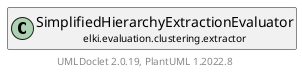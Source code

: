 @startuml
    remove .*\.(Instance|Par|Parameterizer|Factory)$
    set namespaceSeparator none
    hide empty fields
    hide empty methods

    class "<size:14>SimplifiedHierarchyExtractionEvaluator.Par\n<size:10>elki.evaluation.clustering.extractor" as elki.evaluation.clustering.extractor.SimplifiedHierarchyExtractionEvaluator.Par [[SimplifiedHierarchyExtractionEvaluator.Par.html]] {
        ~inner: SimplifiedHierarchyExtraction
        +configure(Parameterization): void
        +make(): SimplifiedHierarchyExtractionEvaluator
    }

    interface "<size:14>Parameterizer\n<size:10>elki.utilities.optionhandling" as elki.utilities.optionhandling.Parameterizer [[../../../utilities/optionhandling/Parameterizer.html]] {
        {abstract} +make(): Object
    }
    class "<size:14>SimplifiedHierarchyExtractionEvaluator\n<size:10>elki.evaluation.clustering.extractor" as elki.evaluation.clustering.extractor.SimplifiedHierarchyExtractionEvaluator [[SimplifiedHierarchyExtractionEvaluator.html]]

    elki.utilities.optionhandling.Parameterizer <|.. elki.evaluation.clustering.extractor.SimplifiedHierarchyExtractionEvaluator.Par
    elki.evaluation.clustering.extractor.SimplifiedHierarchyExtractionEvaluator +-- elki.evaluation.clustering.extractor.SimplifiedHierarchyExtractionEvaluator.Par

    center footer UMLDoclet 2.0.19, PlantUML 1.2022.8
@enduml
